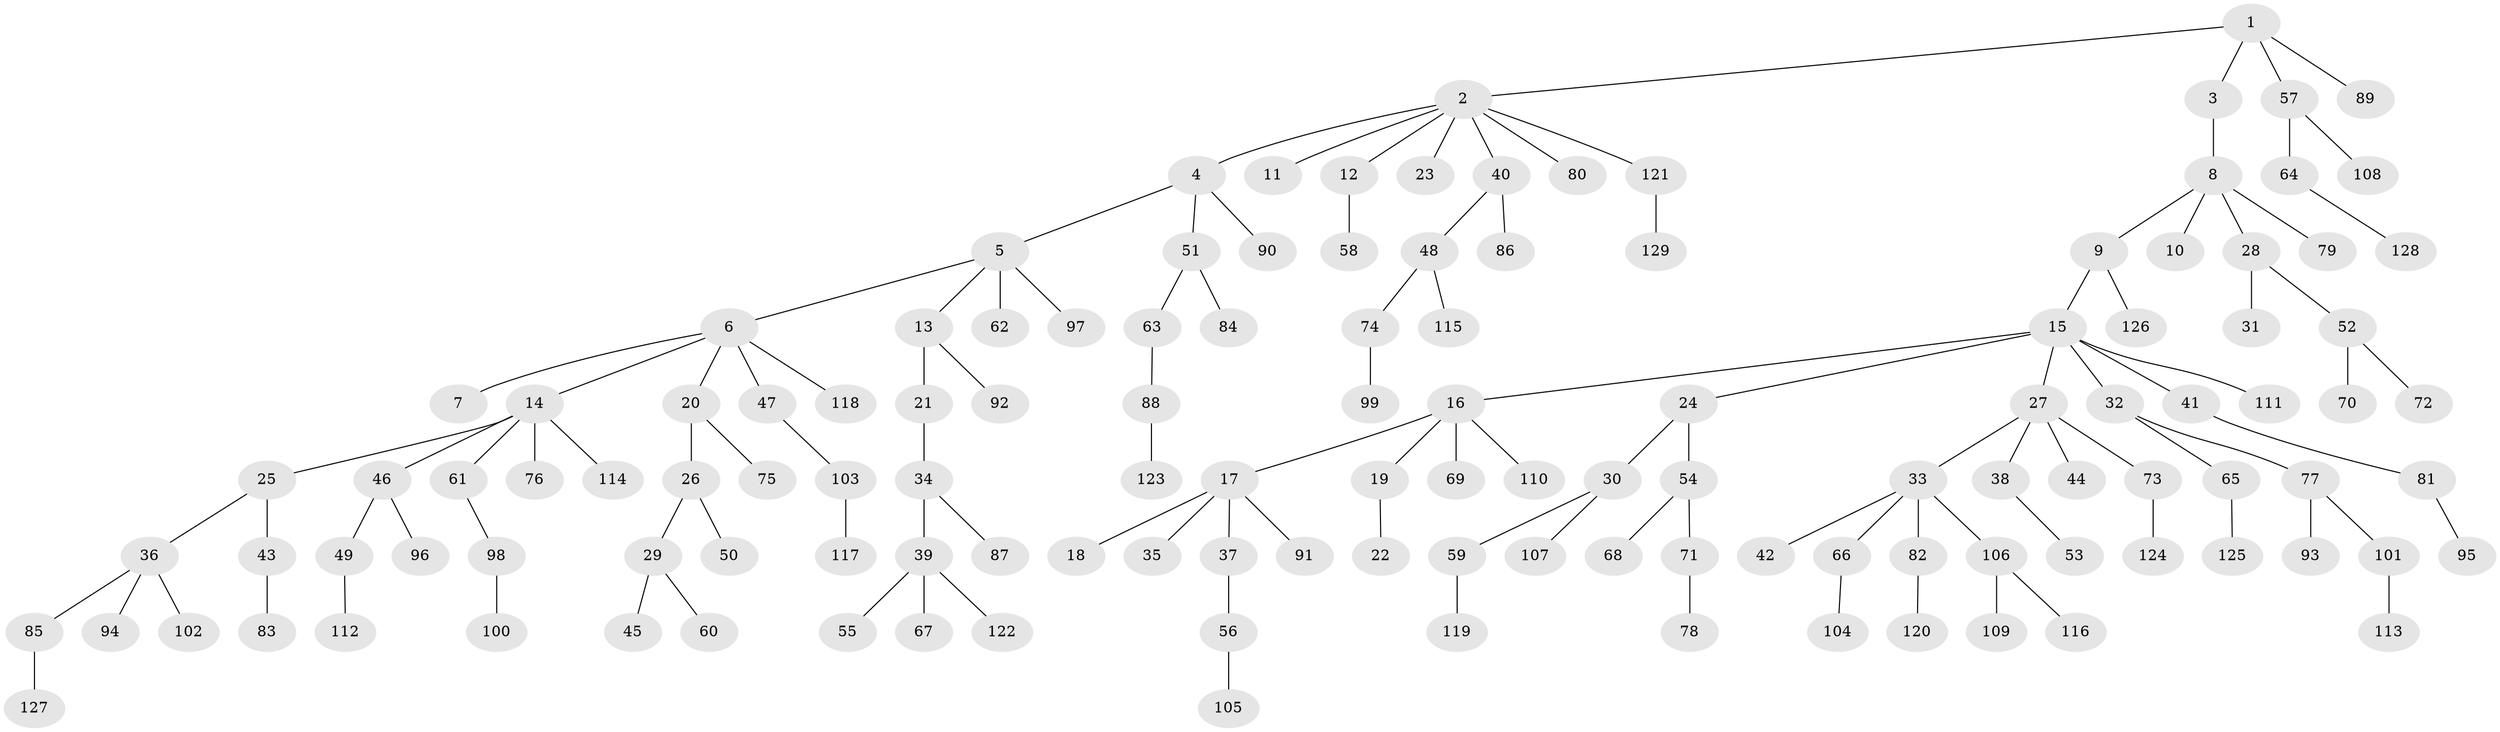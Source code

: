 // coarse degree distribution, {3: 0.11363636363636363, 8: 0.022727272727272728, 2: 0.22727272727272727, 4: 0.045454545454545456, 5: 0.056818181818181816, 1: 0.5340909090909091}
// Generated by graph-tools (version 1.1) at 2025/52/02/27/25 19:52:09]
// undirected, 129 vertices, 128 edges
graph export_dot {
graph [start="1"]
  node [color=gray90,style=filled];
  1;
  2;
  3;
  4;
  5;
  6;
  7;
  8;
  9;
  10;
  11;
  12;
  13;
  14;
  15;
  16;
  17;
  18;
  19;
  20;
  21;
  22;
  23;
  24;
  25;
  26;
  27;
  28;
  29;
  30;
  31;
  32;
  33;
  34;
  35;
  36;
  37;
  38;
  39;
  40;
  41;
  42;
  43;
  44;
  45;
  46;
  47;
  48;
  49;
  50;
  51;
  52;
  53;
  54;
  55;
  56;
  57;
  58;
  59;
  60;
  61;
  62;
  63;
  64;
  65;
  66;
  67;
  68;
  69;
  70;
  71;
  72;
  73;
  74;
  75;
  76;
  77;
  78;
  79;
  80;
  81;
  82;
  83;
  84;
  85;
  86;
  87;
  88;
  89;
  90;
  91;
  92;
  93;
  94;
  95;
  96;
  97;
  98;
  99;
  100;
  101;
  102;
  103;
  104;
  105;
  106;
  107;
  108;
  109;
  110;
  111;
  112;
  113;
  114;
  115;
  116;
  117;
  118;
  119;
  120;
  121;
  122;
  123;
  124;
  125;
  126;
  127;
  128;
  129;
  1 -- 2;
  1 -- 3;
  1 -- 57;
  1 -- 89;
  2 -- 4;
  2 -- 11;
  2 -- 12;
  2 -- 23;
  2 -- 40;
  2 -- 80;
  2 -- 121;
  3 -- 8;
  4 -- 5;
  4 -- 51;
  4 -- 90;
  5 -- 6;
  5 -- 13;
  5 -- 62;
  5 -- 97;
  6 -- 7;
  6 -- 14;
  6 -- 20;
  6 -- 47;
  6 -- 118;
  8 -- 9;
  8 -- 10;
  8 -- 28;
  8 -- 79;
  9 -- 15;
  9 -- 126;
  12 -- 58;
  13 -- 21;
  13 -- 92;
  14 -- 25;
  14 -- 46;
  14 -- 61;
  14 -- 76;
  14 -- 114;
  15 -- 16;
  15 -- 24;
  15 -- 27;
  15 -- 32;
  15 -- 41;
  15 -- 111;
  16 -- 17;
  16 -- 19;
  16 -- 69;
  16 -- 110;
  17 -- 18;
  17 -- 35;
  17 -- 37;
  17 -- 91;
  19 -- 22;
  20 -- 26;
  20 -- 75;
  21 -- 34;
  24 -- 30;
  24 -- 54;
  25 -- 36;
  25 -- 43;
  26 -- 29;
  26 -- 50;
  27 -- 33;
  27 -- 38;
  27 -- 44;
  27 -- 73;
  28 -- 31;
  28 -- 52;
  29 -- 45;
  29 -- 60;
  30 -- 59;
  30 -- 107;
  32 -- 65;
  32 -- 77;
  33 -- 42;
  33 -- 66;
  33 -- 82;
  33 -- 106;
  34 -- 39;
  34 -- 87;
  36 -- 85;
  36 -- 94;
  36 -- 102;
  37 -- 56;
  38 -- 53;
  39 -- 55;
  39 -- 67;
  39 -- 122;
  40 -- 48;
  40 -- 86;
  41 -- 81;
  43 -- 83;
  46 -- 49;
  46 -- 96;
  47 -- 103;
  48 -- 74;
  48 -- 115;
  49 -- 112;
  51 -- 63;
  51 -- 84;
  52 -- 70;
  52 -- 72;
  54 -- 68;
  54 -- 71;
  56 -- 105;
  57 -- 64;
  57 -- 108;
  59 -- 119;
  61 -- 98;
  63 -- 88;
  64 -- 128;
  65 -- 125;
  66 -- 104;
  71 -- 78;
  73 -- 124;
  74 -- 99;
  77 -- 93;
  77 -- 101;
  81 -- 95;
  82 -- 120;
  85 -- 127;
  88 -- 123;
  98 -- 100;
  101 -- 113;
  103 -- 117;
  106 -- 109;
  106 -- 116;
  121 -- 129;
}
